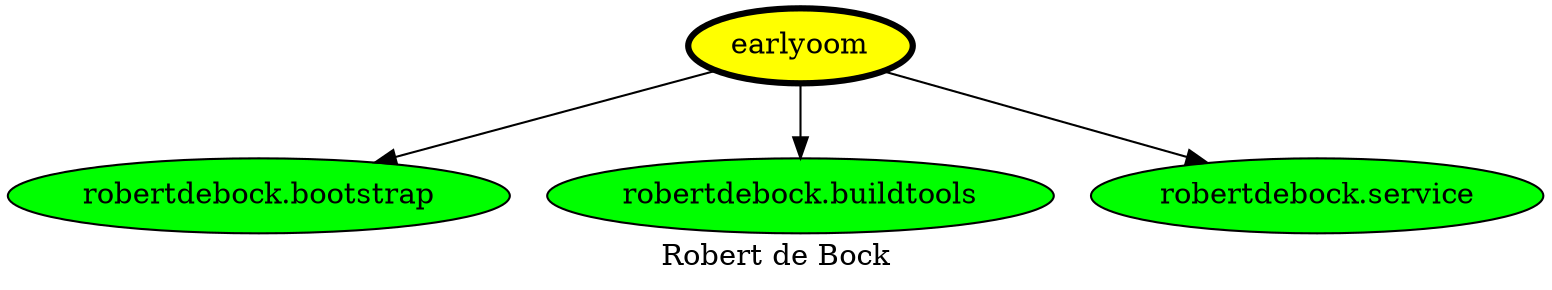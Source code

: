 digraph PhiloDilemma {
  label = "Robert de Bock" ;
  overlap=false
  {
    "earlyoom" [fillcolor=yellow style=filled penwidth=3]
    "robertdebock.bootstrap" [fillcolor=green style=filled]
    "robertdebock.buildtools" [fillcolor=green style=filled]
    "robertdebock.service" [fillcolor=green style=filled]
  }
  "earlyoom" -> "robertdebock.bootstrap"
  "earlyoom" -> "robertdebock.buildtools"
  "earlyoom" -> "robertdebock.service"
}
